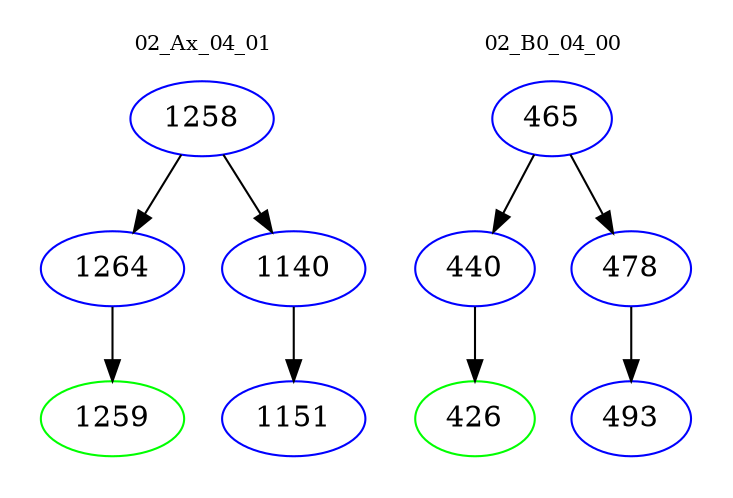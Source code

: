 digraph{
subgraph cluster_0 {
color = white
label = "02_Ax_04_01";
fontsize=10;
T0_1258 [label="1258", color="blue"]
T0_1258 -> T0_1264 [color="black"]
T0_1264 [label="1264", color="blue"]
T0_1264 -> T0_1259 [color="black"]
T0_1259 [label="1259", color="green"]
T0_1258 -> T0_1140 [color="black"]
T0_1140 [label="1140", color="blue"]
T0_1140 -> T0_1151 [color="black"]
T0_1151 [label="1151", color="blue"]
}
subgraph cluster_1 {
color = white
label = "02_B0_04_00";
fontsize=10;
T1_465 [label="465", color="blue"]
T1_465 -> T1_440 [color="black"]
T1_440 [label="440", color="blue"]
T1_440 -> T1_426 [color="black"]
T1_426 [label="426", color="green"]
T1_465 -> T1_478 [color="black"]
T1_478 [label="478", color="blue"]
T1_478 -> T1_493 [color="black"]
T1_493 [label="493", color="blue"]
}
}
